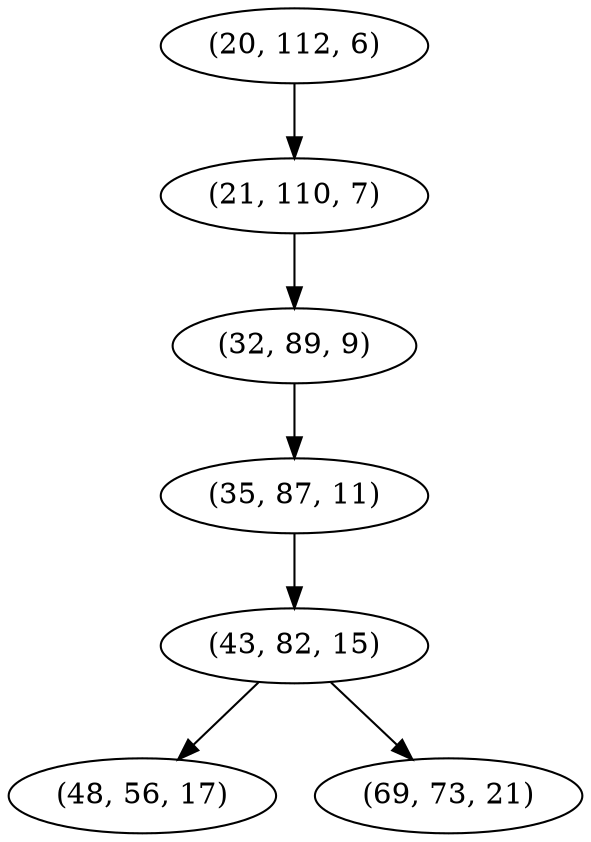 digraph tree {
    "(20, 112, 6)";
    "(21, 110, 7)";
    "(32, 89, 9)";
    "(35, 87, 11)";
    "(43, 82, 15)";
    "(48, 56, 17)";
    "(69, 73, 21)";
    "(20, 112, 6)" -> "(21, 110, 7)";
    "(21, 110, 7)" -> "(32, 89, 9)";
    "(32, 89, 9)" -> "(35, 87, 11)";
    "(35, 87, 11)" -> "(43, 82, 15)";
    "(43, 82, 15)" -> "(48, 56, 17)";
    "(43, 82, 15)" -> "(69, 73, 21)";
}
